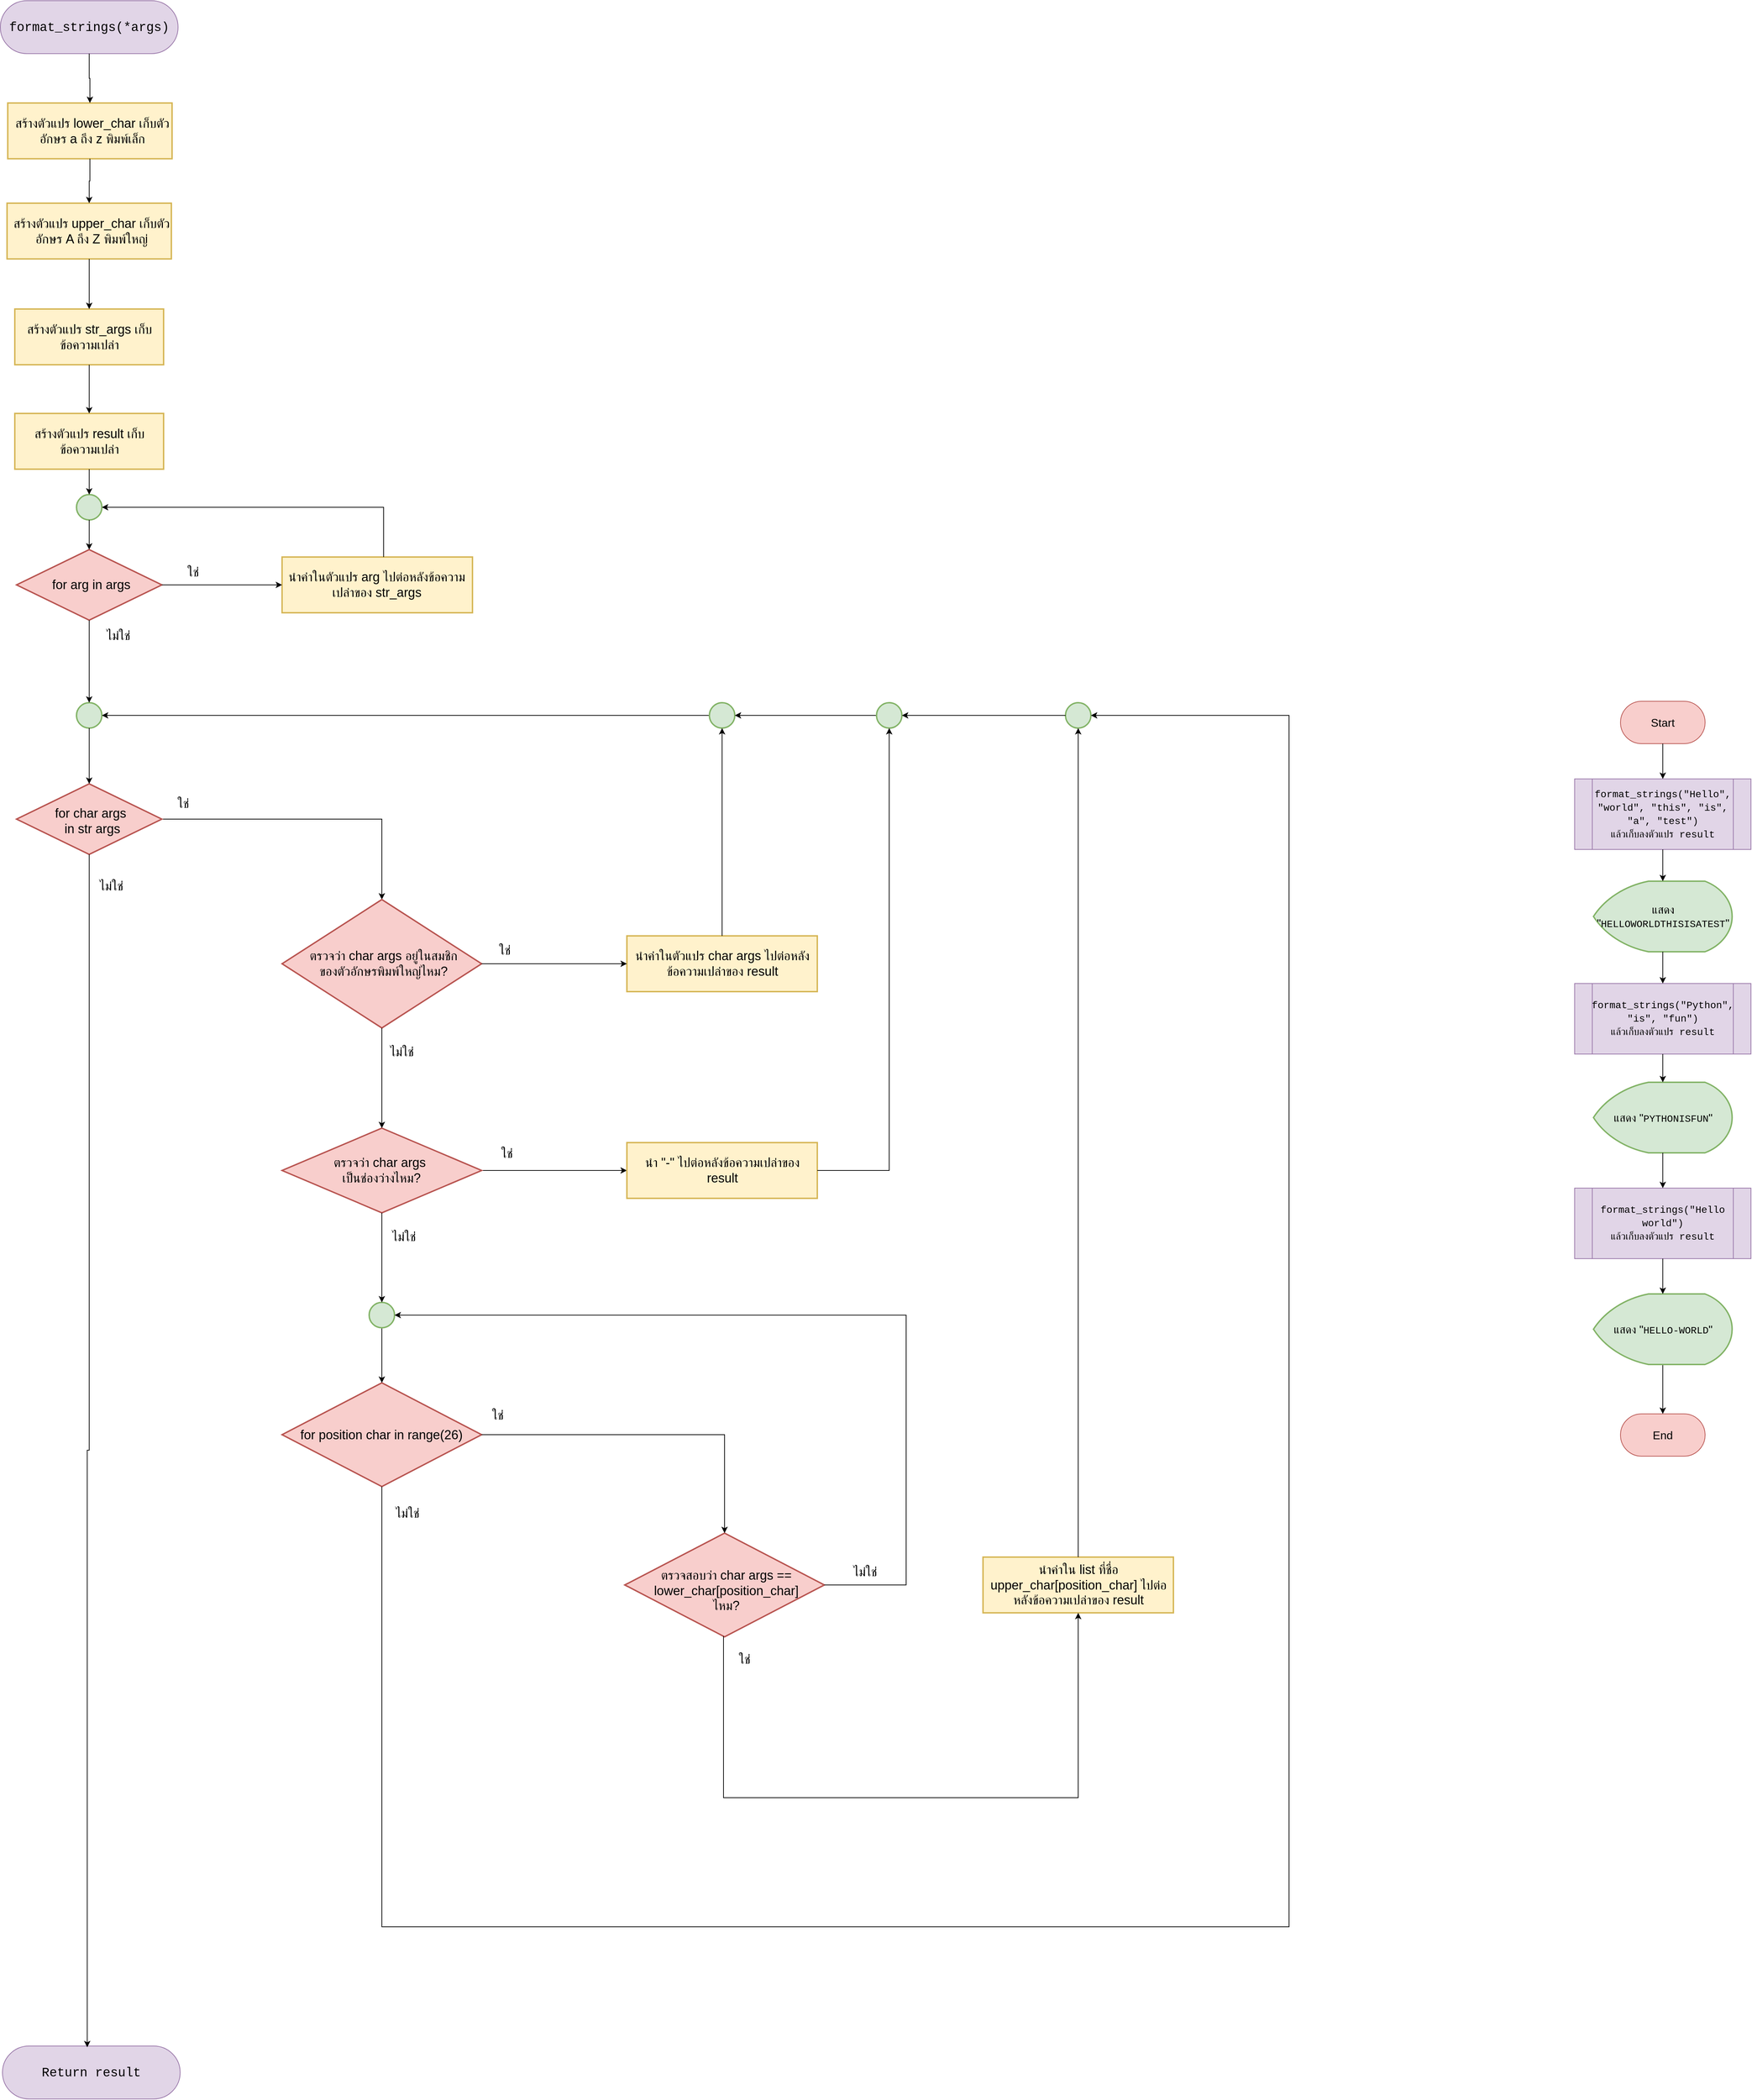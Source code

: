 <mxfile version="24.6.4" type="device">
  <diagram name="Page-1" id="9MREOhIfHWk0LKCG8GQr">
    <mxGraphModel dx="3187" dy="4707" grid="0" gridSize="10" guides="1" tooltips="1" connect="1" arrows="1" fold="1" page="0" pageScale="1" pageWidth="850" pageHeight="1100" math="0" shadow="0">
      <root>
        <mxCell id="0" />
        <mxCell id="1" parent="0" />
        <mxCell id="rF6PsqdnrOWxP_LnzPYq-8" value="" style="group" vertex="1" connectable="0" parent="1">
          <mxGeometry x="-37.5" y="-1036" width="252" height="75" as="geometry" />
        </mxCell>
        <mxCell id="rF6PsqdnrOWxP_LnzPYq-3" value="&lt;div style=&quot;font-family: Consolas, &amp;quot;Courier New&amp;quot;, monospace; font-size: 14px; line-height: 19px; white-space: pre;&quot;&gt;&lt;br&gt;&lt;/div&gt;" style="rounded=1;whiteSpace=wrap;html=1;arcSize=50;fontSize=18;fillColor=#e1d5e7;strokeColor=#9673a6;" vertex="1" parent="rF6PsqdnrOWxP_LnzPYq-8">
          <mxGeometry width="252" height="75" as="geometry" />
        </mxCell>
        <mxCell id="rF6PsqdnrOWxP_LnzPYq-6" value="&lt;span style=&quot;font-family: Consolas, &amp;quot;Courier New&amp;quot;, monospace; font-size: 18px; white-space: pre;&quot;&gt;format_strings(*args)&lt;/span&gt;" style="text;strokeColor=none;align=center;fillColor=none;html=1;verticalAlign=middle;whiteSpace=wrap;rounded=0;fontSize=18;" vertex="1" parent="rF6PsqdnrOWxP_LnzPYq-8">
          <mxGeometry x="10.5" y="25" width="231" height="25" as="geometry" />
        </mxCell>
        <mxCell id="rF6PsqdnrOWxP_LnzPYq-9" value="" style="group;fillColor=#fff2cc;strokeColor=#d6b656;" vertex="1" connectable="0" parent="1">
          <mxGeometry x="-17" y="-599" width="211" height="79" as="geometry" />
        </mxCell>
        <mxCell id="rF6PsqdnrOWxP_LnzPYq-5" value="" style="rounded=1;whiteSpace=wrap;html=1;absoluteArcSize=1;arcSize=0;strokeWidth=2;fillColor=#fff2cc;strokeColor=#d6b656;" vertex="1" parent="rF6PsqdnrOWxP_LnzPYq-9">
          <mxGeometry width="211" height="79" as="geometry" />
        </mxCell>
        <mxCell id="rF6PsqdnrOWxP_LnzPYq-7" value="&lt;span style=&quot;font-size: 18px;&quot;&gt;สร้างตัวแปร str_args เก็บข้อความเปล่า&lt;/span&gt;" style="text;align=center;fillColor=none;html=1;verticalAlign=middle;whiteSpace=wrap;rounded=0;fontSize=18;" vertex="1" parent="rF6PsqdnrOWxP_LnzPYq-9">
          <mxGeometry x="7.5" y="7" width="196" height="65" as="geometry" />
        </mxCell>
        <mxCell id="rF6PsqdnrOWxP_LnzPYq-10" value="" style="group;fillColor=#fff2cc;strokeColor=#d6b656;" vertex="1" connectable="0" parent="1">
          <mxGeometry x="-17" y="-451" width="211" height="79" as="geometry" />
        </mxCell>
        <mxCell id="rF6PsqdnrOWxP_LnzPYq-11" value="" style="rounded=1;whiteSpace=wrap;html=1;absoluteArcSize=1;arcSize=0;strokeWidth=2;fillColor=#fff2cc;strokeColor=#d6b656;" vertex="1" parent="rF6PsqdnrOWxP_LnzPYq-10">
          <mxGeometry width="211" height="79" as="geometry" />
        </mxCell>
        <mxCell id="rF6PsqdnrOWxP_LnzPYq-12" value="&lt;span style=&quot;font-size: 18px;&quot;&gt;สร้างตัวแปร result เก็บข้อความเปล่า&lt;/span&gt;" style="text;strokeColor=none;align=center;fillColor=none;html=1;verticalAlign=middle;whiteSpace=wrap;rounded=0;fontSize=18;" vertex="1" parent="rF6PsqdnrOWxP_LnzPYq-10">
          <mxGeometry x="7.5" y="7" width="196" height="65" as="geometry" />
        </mxCell>
        <mxCell id="rF6PsqdnrOWxP_LnzPYq-15" value="" style="group" vertex="1" connectable="0" parent="1">
          <mxGeometry x="-14.5" y="-258" width="220.5" height="358" as="geometry" />
        </mxCell>
        <mxCell id="rF6PsqdnrOWxP_LnzPYq-13" value="" style="strokeWidth=2;html=1;shape=mxgraph.flowchart.decision;whiteSpace=wrap;fillColor=#f8cecc;strokeColor=#b85450;" vertex="1" parent="rF6PsqdnrOWxP_LnzPYq-15">
          <mxGeometry width="206" height="100" as="geometry" />
        </mxCell>
        <mxCell id="rF6PsqdnrOWxP_LnzPYq-14" value="&lt;font style=&quot;font-size: 18px;&quot;&gt;for arg in args&lt;/font&gt;" style="text;strokeColor=none;align=center;fillColor=none;html=1;verticalAlign=middle;whiteSpace=wrap;rounded=0;" vertex="1" parent="rF6PsqdnrOWxP_LnzPYq-15">
          <mxGeometry x="45" y="35" width="121" height="30" as="geometry" />
        </mxCell>
        <mxCell id="rF6PsqdnrOWxP_LnzPYq-32" value="&lt;font style=&quot;font-size: 18px;&quot;&gt;ไม่ใช่&lt;/font&gt;" style="text;strokeColor=none;align=center;fillColor=none;html=1;verticalAlign=middle;whiteSpace=wrap;rounded=0;" vertex="1" parent="rF6PsqdnrOWxP_LnzPYq-15">
          <mxGeometry x="114.5" y="107" width="60" height="30" as="geometry" />
        </mxCell>
        <mxCell id="rF6PsqdnrOWxP_LnzPYq-45" value="" style="strokeWidth=2;html=1;shape=mxgraph.flowchart.start_2;whiteSpace=wrap;fillColor=#d5e8d4;strokeColor=#82b366;" vertex="1" parent="rF6PsqdnrOWxP_LnzPYq-15">
          <mxGeometry x="85" y="217" width="36" height="36" as="geometry" />
        </mxCell>
        <mxCell id="rF6PsqdnrOWxP_LnzPYq-46" style="edgeStyle=orthogonalEdgeStyle;rounded=0;orthogonalLoop=1;jettySize=auto;html=1;entryX=0.5;entryY=0;entryDx=0;entryDy=0;entryPerimeter=0;" edge="1" parent="rF6PsqdnrOWxP_LnzPYq-15" source="rF6PsqdnrOWxP_LnzPYq-13" target="rF6PsqdnrOWxP_LnzPYq-45">
          <mxGeometry relative="1" as="geometry" />
        </mxCell>
        <mxCell id="rF6PsqdnrOWxP_LnzPYq-19" style="edgeStyle=orthogonalEdgeStyle;rounded=0;orthogonalLoop=1;jettySize=auto;html=1;entryX=0.5;entryY=0;entryDx=0;entryDy=0;" edge="1" parent="1" source="rF6PsqdnrOWxP_LnzPYq-5" target="rF6PsqdnrOWxP_LnzPYq-11">
          <mxGeometry relative="1" as="geometry" />
        </mxCell>
        <mxCell id="rF6PsqdnrOWxP_LnzPYq-20" value="" style="group;fillColor=#fff2cc;strokeColor=#d6b656;" vertex="1" connectable="0" parent="1">
          <mxGeometry x="362" y="-247.5" width="270" height="79" as="geometry" />
        </mxCell>
        <mxCell id="rF6PsqdnrOWxP_LnzPYq-21" value="" style="rounded=1;whiteSpace=wrap;html=1;absoluteArcSize=1;arcSize=0;strokeWidth=2;fillColor=#fff2cc;strokeColor=#d6b656;" vertex="1" parent="rF6PsqdnrOWxP_LnzPYq-20">
          <mxGeometry width="270" height="79" as="geometry" />
        </mxCell>
        <mxCell id="rF6PsqdnrOWxP_LnzPYq-22" value="นำค่าในตัวแปร arg ไปต่อหลังข้อความเปล่าของ str_args" style="text;strokeColor=none;align=center;fillColor=none;html=1;verticalAlign=middle;whiteSpace=wrap;rounded=0;fontSize=18;" vertex="1" parent="rF6PsqdnrOWxP_LnzPYq-20">
          <mxGeometry x="7.5" y="7" width="252.5" height="65" as="geometry" />
        </mxCell>
        <mxCell id="rF6PsqdnrOWxP_LnzPYq-24" style="edgeStyle=orthogonalEdgeStyle;rounded=0;orthogonalLoop=1;jettySize=auto;html=1;entryX=0;entryY=0.5;entryDx=0;entryDy=0;" edge="1" parent="1" source="rF6PsqdnrOWxP_LnzPYq-13" target="rF6PsqdnrOWxP_LnzPYq-21">
          <mxGeometry relative="1" as="geometry">
            <mxPoint x="360" y="-208" as="targetPoint" />
          </mxGeometry>
        </mxCell>
        <mxCell id="rF6PsqdnrOWxP_LnzPYq-25" value="" style="strokeWidth=2;html=1;shape=mxgraph.flowchart.start_2;whiteSpace=wrap;fillColor=#d5e8d4;strokeColor=#82b366;" vertex="1" parent="1">
          <mxGeometry x="70.5" y="-336" width="36" height="36" as="geometry" />
        </mxCell>
        <mxCell id="rF6PsqdnrOWxP_LnzPYq-26" style="edgeStyle=orthogonalEdgeStyle;rounded=0;orthogonalLoop=1;jettySize=auto;html=1;exitX=0.5;exitY=1;exitDx=0;exitDy=0;entryX=0.5;entryY=0;entryDx=0;entryDy=0;entryPerimeter=0;" edge="1" parent="1" source="rF6PsqdnrOWxP_LnzPYq-11" target="rF6PsqdnrOWxP_LnzPYq-25">
          <mxGeometry relative="1" as="geometry" />
        </mxCell>
        <mxCell id="rF6PsqdnrOWxP_LnzPYq-27" style="edgeStyle=orthogonalEdgeStyle;rounded=0;orthogonalLoop=1;jettySize=auto;html=1;exitX=0.5;exitY=1;exitDx=0;exitDy=0;exitPerimeter=0;entryX=0.5;entryY=0;entryDx=0;entryDy=0;entryPerimeter=0;" edge="1" parent="1" source="rF6PsqdnrOWxP_LnzPYq-25" target="rF6PsqdnrOWxP_LnzPYq-13">
          <mxGeometry relative="1" as="geometry" />
        </mxCell>
        <mxCell id="rF6PsqdnrOWxP_LnzPYq-28" style="edgeStyle=orthogonalEdgeStyle;rounded=0;orthogonalLoop=1;jettySize=auto;html=1;entryX=1;entryY=0.5;entryDx=0;entryDy=0;entryPerimeter=0;" edge="1" parent="1" source="rF6PsqdnrOWxP_LnzPYq-21" target="rF6PsqdnrOWxP_LnzPYq-25">
          <mxGeometry relative="1" as="geometry">
            <Array as="points">
              <mxPoint x="506" y="-318" />
            </Array>
          </mxGeometry>
        </mxCell>
        <mxCell id="rF6PsqdnrOWxP_LnzPYq-29" value="&lt;font style=&quot;font-size: 18px;&quot;&gt;ใช่&lt;/font&gt;" style="text;strokeColor=none;align=center;fillColor=none;html=1;verticalAlign=middle;whiteSpace=wrap;rounded=0;" vertex="1" parent="1">
          <mxGeometry x="206" y="-241" width="60" height="30" as="geometry" />
        </mxCell>
        <mxCell id="rF6PsqdnrOWxP_LnzPYq-39" value="" style="edgeStyle=orthogonalEdgeStyle;rounded=0;orthogonalLoop=1;jettySize=auto;html=1;" edge="1" parent="1" source="rF6PsqdnrOWxP_LnzPYq-30" target="rF6PsqdnrOWxP_LnzPYq-38">
          <mxGeometry relative="1" as="geometry" />
        </mxCell>
        <mxCell id="rF6PsqdnrOWxP_LnzPYq-42" value="" style="group" vertex="1" connectable="0" parent="1">
          <mxGeometry x="362" y="238" width="283" height="182" as="geometry" />
        </mxCell>
        <mxCell id="rF6PsqdnrOWxP_LnzPYq-38" value="" style="strokeWidth=2;html=1;shape=mxgraph.flowchart.decision;whiteSpace=wrap;fillColor=#f8cecc;strokeColor=#b85450;" vertex="1" parent="rF6PsqdnrOWxP_LnzPYq-42">
          <mxGeometry width="283" height="182.0" as="geometry" />
        </mxCell>
        <mxCell id="rF6PsqdnrOWxP_LnzPYq-41" value="&lt;span style=&quot;font-size: 18px;&quot;&gt;ตรวจว่า char args อยู่ในสมชิกของตัวอักษรพิมพ์ใหญ่ไหม?&lt;/span&gt;" style="text;strokeColor=none;align=center;fillColor=none;html=1;verticalAlign=middle;whiteSpace=wrap;rounded=0;" vertex="1" parent="rF6PsqdnrOWxP_LnzPYq-42">
          <mxGeometry x="26.004" y="63.7" width="236.291" height="54.6" as="geometry" />
        </mxCell>
        <mxCell id="rF6PsqdnrOWxP_LnzPYq-30" value="" style="strokeWidth=2;html=1;shape=mxgraph.flowchart.decision;whiteSpace=wrap;fillColor=#f8cecc;strokeColor=#b85450;" vertex="1" parent="1">
          <mxGeometry x="-14.5" y="74" width="206" height="100" as="geometry" />
        </mxCell>
        <mxCell id="rF6PsqdnrOWxP_LnzPYq-33" value="&lt;font style=&quot;font-size: 18px;&quot;&gt;for char args&amp;nbsp;&lt;/font&gt;&lt;div&gt;&lt;font style=&quot;font-size: 18px;&quot;&gt;in str args&lt;/font&gt;&lt;/div&gt;" style="text;strokeColor=none;align=center;fillColor=none;html=1;verticalAlign=middle;whiteSpace=wrap;rounded=0;" vertex="1" parent="1">
          <mxGeometry x="7" y="112" width="172" height="30" as="geometry" />
        </mxCell>
        <mxCell id="rF6PsqdnrOWxP_LnzPYq-40" style="edgeStyle=orthogonalEdgeStyle;rounded=0;orthogonalLoop=1;jettySize=auto;html=1;exitX=0.5;exitY=1;exitDx=0;exitDy=0;" edge="1" parent="1" source="rF6PsqdnrOWxP_LnzPYq-33" target="rF6PsqdnrOWxP_LnzPYq-33">
          <mxGeometry relative="1" as="geometry" />
        </mxCell>
        <mxCell id="rF6PsqdnrOWxP_LnzPYq-47" style="edgeStyle=orthogonalEdgeStyle;rounded=0;orthogonalLoop=1;jettySize=auto;html=1;entryX=0.5;entryY=0;entryDx=0;entryDy=0;entryPerimeter=0;" edge="1" parent="1" source="rF6PsqdnrOWxP_LnzPYq-45" target="rF6PsqdnrOWxP_LnzPYq-30">
          <mxGeometry relative="1" as="geometry" />
        </mxCell>
        <mxCell id="rF6PsqdnrOWxP_LnzPYq-48" value="&lt;font style=&quot;font-size: 18px;&quot;&gt;ใช่&lt;/font&gt;" style="text;strokeColor=none;align=center;fillColor=none;html=1;verticalAlign=middle;whiteSpace=wrap;rounded=0;" vertex="1" parent="1">
          <mxGeometry x="191.5" y="87" width="60" height="30" as="geometry" />
        </mxCell>
        <mxCell id="rF6PsqdnrOWxP_LnzPYq-54" value="" style="group" vertex="1" connectable="0" parent="1">
          <mxGeometry x="851" y="289.5" width="270" height="79" as="geometry" />
        </mxCell>
        <mxCell id="rF6PsqdnrOWxP_LnzPYq-52" value="" style="rounded=1;whiteSpace=wrap;html=1;absoluteArcSize=1;arcSize=0;strokeWidth=2;fillColor=#fff2cc;strokeColor=#d6b656;" vertex="1" parent="rF6PsqdnrOWxP_LnzPYq-54">
          <mxGeometry width="270" height="79" as="geometry" />
        </mxCell>
        <mxCell id="rF6PsqdnrOWxP_LnzPYq-53" value="นำค่าในตัวแปร char args ไปต่อหลังข้อความเปล่าของ result" style="text;strokeColor=none;align=center;fillColor=none;html=1;verticalAlign=middle;whiteSpace=wrap;rounded=0;fontSize=18;" vertex="1" parent="rF6PsqdnrOWxP_LnzPYq-54">
          <mxGeometry x="8.75" y="7" width="252.5" height="65" as="geometry" />
        </mxCell>
        <mxCell id="rF6PsqdnrOWxP_LnzPYq-56" style="edgeStyle=orthogonalEdgeStyle;rounded=0;orthogonalLoop=1;jettySize=auto;html=1;entryX=0;entryY=0.5;entryDx=0;entryDy=0;" edge="1" parent="1" source="rF6PsqdnrOWxP_LnzPYq-38" target="rF6PsqdnrOWxP_LnzPYq-52">
          <mxGeometry relative="1" as="geometry" />
        </mxCell>
        <mxCell id="rF6PsqdnrOWxP_LnzPYq-57" value="&lt;font style=&quot;font-size: 18px;&quot;&gt;ใช่&lt;/font&gt;" style="text;strokeColor=none;align=center;fillColor=none;html=1;verticalAlign=middle;whiteSpace=wrap;rounded=0;" vertex="1" parent="1">
          <mxGeometry x="648" y="295" width="60" height="30" as="geometry" />
        </mxCell>
        <mxCell id="rF6PsqdnrOWxP_LnzPYq-58" style="edgeStyle=orthogonalEdgeStyle;rounded=0;orthogonalLoop=1;jettySize=auto;html=1;entryX=1;entryY=0.5;entryDx=0;entryDy=0;entryPerimeter=0;" edge="1" parent="1" source="rF6PsqdnrOWxP_LnzPYq-69" target="rF6PsqdnrOWxP_LnzPYq-45">
          <mxGeometry relative="1" as="geometry">
            <mxPoint x="534.133" y="8.333" as="targetPoint" />
            <Array as="points" />
          </mxGeometry>
        </mxCell>
        <mxCell id="rF6PsqdnrOWxP_LnzPYq-67" style="edgeStyle=orthogonalEdgeStyle;rounded=0;orthogonalLoop=1;jettySize=auto;html=1;entryX=0;entryY=0.5;entryDx=0;entryDy=0;" edge="1" parent="1" source="rF6PsqdnrOWxP_LnzPYq-59" target="rF6PsqdnrOWxP_LnzPYq-64">
          <mxGeometry relative="1" as="geometry" />
        </mxCell>
        <mxCell id="rF6PsqdnrOWxP_LnzPYq-59" value="" style="strokeWidth=2;html=1;shape=mxgraph.flowchart.decision;whiteSpace=wrap;fillColor=#f8cecc;strokeColor=#b85450;" vertex="1" parent="1">
          <mxGeometry x="362" y="562" width="283" height="120" as="geometry" />
        </mxCell>
        <mxCell id="rF6PsqdnrOWxP_LnzPYq-60" value="" style="edgeStyle=orthogonalEdgeStyle;rounded=0;orthogonalLoop=1;jettySize=auto;html=1;" edge="1" parent="1" source="rF6PsqdnrOWxP_LnzPYq-38" target="rF6PsqdnrOWxP_LnzPYq-59">
          <mxGeometry relative="1" as="geometry" />
        </mxCell>
        <mxCell id="rF6PsqdnrOWxP_LnzPYq-61" value="&lt;span style=&quot;font-size: 18px;&quot;&gt;ไม่ใช่&lt;/span&gt;" style="text;strokeColor=none;align=center;fillColor=none;html=1;verticalAlign=middle;whiteSpace=wrap;rounded=0;" vertex="1" parent="1">
          <mxGeometry x="502" y="439" width="60" height="30" as="geometry" />
        </mxCell>
        <mxCell id="rF6PsqdnrOWxP_LnzPYq-62" value="&lt;span style=&quot;font-size: 18px;&quot;&gt;ตรวจว่า char args&amp;nbsp;&lt;/span&gt;&lt;div&gt;&lt;span style=&quot;font-size: 18px;&quot;&gt;เป็นช่องว่างไหม?&lt;/span&gt;&lt;/div&gt;" style="text;strokeColor=none;align=center;fillColor=none;html=1;verticalAlign=middle;whiteSpace=wrap;rounded=0;" vertex="1" parent="1">
          <mxGeometry x="385.354" y="594.7" width="236.291" height="54.6" as="geometry" />
        </mxCell>
        <mxCell id="rF6PsqdnrOWxP_LnzPYq-63" value="" style="group" vertex="1" connectable="0" parent="1">
          <mxGeometry x="851" y="582.5" width="270" height="79" as="geometry" />
        </mxCell>
        <mxCell id="rF6PsqdnrOWxP_LnzPYq-64" value="" style="rounded=1;whiteSpace=wrap;html=1;absoluteArcSize=1;arcSize=0;strokeWidth=2;fillColor=#fff2cc;strokeColor=#d6b656;" vertex="1" parent="rF6PsqdnrOWxP_LnzPYq-63">
          <mxGeometry width="270" height="79" as="geometry" />
        </mxCell>
        <mxCell id="rF6PsqdnrOWxP_LnzPYq-65" value="นำ &quot;-&quot; ไปต่อหลังข้อความเปล่าของ result" style="text;strokeColor=none;align=center;fillColor=none;html=1;verticalAlign=middle;whiteSpace=wrap;rounded=0;fontSize=18;" vertex="1" parent="rF6PsqdnrOWxP_LnzPYq-63">
          <mxGeometry x="8.75" y="7" width="252.5" height="65" as="geometry" />
        </mxCell>
        <mxCell id="rF6PsqdnrOWxP_LnzPYq-68" value="&lt;font style=&quot;font-size: 18px;&quot;&gt;ใช่&lt;/font&gt;" style="text;strokeColor=none;align=center;fillColor=none;html=1;verticalAlign=middle;whiteSpace=wrap;rounded=0;" vertex="1" parent="1">
          <mxGeometry x="651" y="582.5" width="60" height="30" as="geometry" />
        </mxCell>
        <mxCell id="rF6PsqdnrOWxP_LnzPYq-69" value="" style="strokeWidth=2;html=1;shape=mxgraph.flowchart.start_2;whiteSpace=wrap;fillColor=#d5e8d4;strokeColor=#82b366;" vertex="1" parent="1">
          <mxGeometry x="968" y="-41" width="36" height="36" as="geometry" />
        </mxCell>
        <mxCell id="rF6PsqdnrOWxP_LnzPYq-71" style="edgeStyle=orthogonalEdgeStyle;rounded=0;orthogonalLoop=1;jettySize=auto;html=1;entryX=0.5;entryY=1;entryDx=0;entryDy=0;entryPerimeter=0;" edge="1" parent="1" source="rF6PsqdnrOWxP_LnzPYq-52" target="rF6PsqdnrOWxP_LnzPYq-69">
          <mxGeometry relative="1" as="geometry" />
        </mxCell>
        <mxCell id="rF6PsqdnrOWxP_LnzPYq-73" style="edgeStyle=orthogonalEdgeStyle;rounded=0;orthogonalLoop=1;jettySize=auto;html=1;entryX=1;entryY=0.5;entryDx=0;entryDy=0;entryPerimeter=0;" edge="1" parent="1" source="rF6PsqdnrOWxP_LnzPYq-95" target="rF6PsqdnrOWxP_LnzPYq-69">
          <mxGeometry relative="1" as="geometry">
            <Array as="points" />
          </mxGeometry>
        </mxCell>
        <mxCell id="rF6PsqdnrOWxP_LnzPYq-76" value="&lt;span style=&quot;font-size: 18px;&quot;&gt;ไม่ใช่&lt;/span&gt;" style="text;strokeColor=none;align=center;fillColor=none;html=1;verticalAlign=middle;whiteSpace=wrap;rounded=0;" vertex="1" parent="1">
          <mxGeometry x="505" y="701" width="60" height="30" as="geometry" />
        </mxCell>
        <mxCell id="rF6PsqdnrOWxP_LnzPYq-78" value="" style="group" vertex="1" connectable="0" parent="1">
          <mxGeometry x="362" y="923" width="283" height="147" as="geometry" />
        </mxCell>
        <mxCell id="rF6PsqdnrOWxP_LnzPYq-74" value="" style="strokeWidth=2;html=1;shape=mxgraph.flowchart.decision;whiteSpace=wrap;fillColor=#f8cecc;strokeColor=#b85450;" vertex="1" parent="rF6PsqdnrOWxP_LnzPYq-78">
          <mxGeometry width="283" height="147" as="geometry" />
        </mxCell>
        <mxCell id="rF6PsqdnrOWxP_LnzPYq-77" value="&lt;span style=&quot;font-size: 18px;&quot;&gt;for position char in range(26)&lt;/span&gt;" style="text;strokeColor=none;align=center;fillColor=none;html=1;verticalAlign=middle;whiteSpace=wrap;rounded=0;" vertex="1" parent="rF6PsqdnrOWxP_LnzPYq-78">
          <mxGeometry x="23.354" y="40.058" width="236.291" height="66.885" as="geometry" />
        </mxCell>
        <mxCell id="rF6PsqdnrOWxP_LnzPYq-79" value="" style="group" vertex="1" connectable="0" parent="1">
          <mxGeometry x="1356" y="1170" width="270" height="79" as="geometry" />
        </mxCell>
        <mxCell id="rF6PsqdnrOWxP_LnzPYq-80" value="" style="rounded=1;whiteSpace=wrap;html=1;absoluteArcSize=1;arcSize=0;strokeWidth=2;fillColor=#fff2cc;strokeColor=#d6b656;" vertex="1" parent="rF6PsqdnrOWxP_LnzPYq-79">
          <mxGeometry width="270" height="79" as="geometry" />
        </mxCell>
        <mxCell id="rF6PsqdnrOWxP_LnzPYq-81" value="นำค่าใน list ที่ชื่อ upper_char[position_char] ไปต่อหลังข้อความเปล่าของ result" style="text;strokeColor=none;align=center;fillColor=none;html=1;verticalAlign=middle;whiteSpace=wrap;rounded=0;fontSize=18;" vertex="1" parent="rF6PsqdnrOWxP_LnzPYq-79">
          <mxGeometry x="8.75" y="7" width="252.5" height="65" as="geometry" />
        </mxCell>
        <mxCell id="rF6PsqdnrOWxP_LnzPYq-85" style="edgeStyle=orthogonalEdgeStyle;rounded=0;orthogonalLoop=1;jettySize=auto;html=1;" edge="1" parent="1" source="rF6PsqdnrOWxP_LnzPYq-83" target="rF6PsqdnrOWxP_LnzPYq-74">
          <mxGeometry relative="1" as="geometry" />
        </mxCell>
        <mxCell id="rF6PsqdnrOWxP_LnzPYq-83" value="" style="strokeWidth=2;html=1;shape=mxgraph.flowchart.start_2;whiteSpace=wrap;fillColor=#d5e8d4;strokeColor=#82b366;" vertex="1" parent="1">
          <mxGeometry x="485.5" y="809" width="36" height="36" as="geometry" />
        </mxCell>
        <mxCell id="rF6PsqdnrOWxP_LnzPYq-86" style="edgeStyle=orthogonalEdgeStyle;rounded=0;orthogonalLoop=1;jettySize=auto;html=1;entryX=0.5;entryY=0;entryDx=0;entryDy=0;entryPerimeter=0;" edge="1" parent="1" source="rF6PsqdnrOWxP_LnzPYq-59" target="rF6PsqdnrOWxP_LnzPYq-83">
          <mxGeometry relative="1" as="geometry" />
        </mxCell>
        <mxCell id="rF6PsqdnrOWxP_LnzPYq-87" value="" style="strokeWidth=2;html=1;shape=mxgraph.flowchart.decision;whiteSpace=wrap;fillColor=#f8cecc;strokeColor=#b85450;" vertex="1" parent="1">
          <mxGeometry x="848" y="1136" width="283" height="147" as="geometry" />
        </mxCell>
        <mxCell id="rF6PsqdnrOWxP_LnzPYq-88" value="" style="edgeStyle=orthogonalEdgeStyle;rounded=0;orthogonalLoop=1;jettySize=auto;html=1;" edge="1" parent="1" source="rF6PsqdnrOWxP_LnzPYq-74" target="rF6PsqdnrOWxP_LnzPYq-87">
          <mxGeometry relative="1" as="geometry" />
        </mxCell>
        <mxCell id="rF6PsqdnrOWxP_LnzPYq-101" style="edgeStyle=orthogonalEdgeStyle;rounded=0;orthogonalLoop=1;jettySize=auto;html=1;entryX=0.5;entryY=1;entryDx=0;entryDy=0;" edge="1" parent="1" target="rF6PsqdnrOWxP_LnzPYq-80">
          <mxGeometry relative="1" as="geometry">
            <mxPoint x="988" y="1282" as="sourcePoint" />
            <mxPoint x="1491" y="1254" as="targetPoint" />
            <Array as="points">
              <mxPoint x="988" y="1511" />
              <mxPoint x="1491" y="1511" />
            </Array>
          </mxGeometry>
        </mxCell>
        <mxCell id="rF6PsqdnrOWxP_LnzPYq-89" value="&lt;span style=&quot;font-size: 18px;&quot;&gt;ตรวจสอบว่า char args == lower_char[position_char] ไหม?&lt;/span&gt;" style="text;strokeColor=none;align=center;fillColor=none;html=1;verticalAlign=middle;whiteSpace=wrap;rounded=0;" vertex="1" parent="1">
          <mxGeometry x="874.004" y="1184.118" width="236.291" height="66.885" as="geometry" />
        </mxCell>
        <mxCell id="rF6PsqdnrOWxP_LnzPYq-92" value="&lt;font style=&quot;font-size: 18px;&quot;&gt;ใช่&lt;/font&gt;" style="text;strokeColor=none;align=center;fillColor=none;html=1;verticalAlign=middle;whiteSpace=wrap;rounded=0;" vertex="1" parent="1">
          <mxGeometry x="638" y="954" width="60" height="30" as="geometry" />
        </mxCell>
        <mxCell id="rF6PsqdnrOWxP_LnzPYq-93" value="&lt;font style=&quot;font-size: 18px;&quot;&gt;ไม่ใช่&lt;/font&gt;" style="text;strokeColor=none;align=center;fillColor=none;html=1;verticalAlign=middle;whiteSpace=wrap;rounded=0;" vertex="1" parent="1">
          <mxGeometry x="1159" y="1176" width="60" height="30" as="geometry" />
        </mxCell>
        <mxCell id="rF6PsqdnrOWxP_LnzPYq-95" value="" style="strokeWidth=2;html=1;shape=mxgraph.flowchart.start_2;whiteSpace=wrap;fillColor=#d5e8d4;strokeColor=#82b366;" vertex="1" parent="1">
          <mxGeometry x="1205" y="-41" width="36" height="36" as="geometry" />
        </mxCell>
        <mxCell id="rF6PsqdnrOWxP_LnzPYq-97" style="edgeStyle=orthogonalEdgeStyle;rounded=0;orthogonalLoop=1;jettySize=auto;html=1;entryX=0.5;entryY=1;entryDx=0;entryDy=0;entryPerimeter=0;" edge="1" parent="1" source="rF6PsqdnrOWxP_LnzPYq-64" target="rF6PsqdnrOWxP_LnzPYq-95">
          <mxGeometry relative="1" as="geometry" />
        </mxCell>
        <mxCell id="rF6PsqdnrOWxP_LnzPYq-100" style="edgeStyle=orthogonalEdgeStyle;rounded=0;orthogonalLoop=1;jettySize=auto;html=1;entryX=1;entryY=0.5;entryDx=0;entryDy=0;entryPerimeter=0;" edge="1" parent="1" source="rF6PsqdnrOWxP_LnzPYq-87" target="rF6PsqdnrOWxP_LnzPYq-83">
          <mxGeometry relative="1" as="geometry">
            <Array as="points">
              <mxPoint x="1247" y="1209" />
              <mxPoint x="1247" y="827" />
            </Array>
          </mxGeometry>
        </mxCell>
        <mxCell id="rF6PsqdnrOWxP_LnzPYq-102" value="&lt;font style=&quot;font-size: 18px;&quot;&gt;ใช่&lt;/font&gt;" style="text;strokeColor=none;align=center;fillColor=none;html=1;verticalAlign=middle;whiteSpace=wrap;rounded=0;" vertex="1" parent="1">
          <mxGeometry x="988" y="1300" width="60" height="30" as="geometry" />
        </mxCell>
        <mxCell id="rF6PsqdnrOWxP_LnzPYq-104" value="" style="strokeWidth=2;html=1;shape=mxgraph.flowchart.start_2;whiteSpace=wrap;fillColor=#d5e8d4;strokeColor=#82b366;" vertex="1" parent="1">
          <mxGeometry x="1473" y="-41" width="36" height="36" as="geometry" />
        </mxCell>
        <mxCell id="rF6PsqdnrOWxP_LnzPYq-105" style="edgeStyle=orthogonalEdgeStyle;rounded=0;orthogonalLoop=1;jettySize=auto;html=1;entryX=1;entryY=0.5;entryDx=0;entryDy=0;entryPerimeter=0;" edge="1" parent="1" source="rF6PsqdnrOWxP_LnzPYq-104" target="rF6PsqdnrOWxP_LnzPYq-95">
          <mxGeometry relative="1" as="geometry" />
        </mxCell>
        <mxCell id="rF6PsqdnrOWxP_LnzPYq-106" style="edgeStyle=orthogonalEdgeStyle;rounded=0;orthogonalLoop=1;jettySize=auto;html=1;entryX=0.5;entryY=1;entryDx=0;entryDy=0;entryPerimeter=0;" edge="1" parent="1" source="rF6PsqdnrOWxP_LnzPYq-80" target="rF6PsqdnrOWxP_LnzPYq-104">
          <mxGeometry relative="1" as="geometry" />
        </mxCell>
        <mxCell id="rF6PsqdnrOWxP_LnzPYq-107" style="edgeStyle=orthogonalEdgeStyle;rounded=0;orthogonalLoop=1;jettySize=auto;html=1;entryX=1;entryY=0.5;entryDx=0;entryDy=0;entryPerimeter=0;" edge="1" parent="1" source="rF6PsqdnrOWxP_LnzPYq-74" target="rF6PsqdnrOWxP_LnzPYq-104">
          <mxGeometry relative="1" as="geometry">
            <Array as="points">
              <mxPoint x="504" y="1694" />
              <mxPoint x="1790" y="1694" />
              <mxPoint x="1790" y="-23" />
            </Array>
          </mxGeometry>
        </mxCell>
        <mxCell id="rF6PsqdnrOWxP_LnzPYq-108" value="&lt;font style=&quot;font-size: 18px;&quot;&gt;ไม่ใช่&lt;/font&gt;" style="text;strokeColor=none;align=center;fillColor=none;html=1;verticalAlign=middle;whiteSpace=wrap;rounded=0;" vertex="1" parent="1">
          <mxGeometry x="510" y="1093" width="60" height="30" as="geometry" />
        </mxCell>
        <mxCell id="rF6PsqdnrOWxP_LnzPYq-109" value="" style="group" vertex="1" connectable="0" parent="1">
          <mxGeometry x="-34.5" y="1863" width="252" height="75" as="geometry" />
        </mxCell>
        <mxCell id="rF6PsqdnrOWxP_LnzPYq-110" value="&lt;div style=&quot;font-family: Consolas, &amp;quot;Courier New&amp;quot;, monospace; font-size: 14px; line-height: 19px; white-space: pre;&quot;&gt;&lt;br&gt;&lt;/div&gt;" style="rounded=1;whiteSpace=wrap;html=1;arcSize=50;fontSize=18;fillColor=#e1d5e7;strokeColor=#9673a6;" vertex="1" parent="rF6PsqdnrOWxP_LnzPYq-109">
          <mxGeometry width="252" height="75" as="geometry" />
        </mxCell>
        <mxCell id="rF6PsqdnrOWxP_LnzPYq-111" value="&lt;font face=&quot;Consolas, Courier New, monospace&quot;&gt;&lt;span style=&quot;white-space: pre;&quot;&gt;Return result&lt;/span&gt;&lt;/font&gt;" style="text;strokeColor=none;align=center;fillColor=none;html=1;verticalAlign=middle;whiteSpace=wrap;rounded=0;fontSize=18;" vertex="1" parent="rF6PsqdnrOWxP_LnzPYq-109">
          <mxGeometry x="10.5" y="25" width="231" height="25" as="geometry" />
        </mxCell>
        <mxCell id="rF6PsqdnrOWxP_LnzPYq-114" style="edgeStyle=orthogonalEdgeStyle;rounded=0;orthogonalLoop=1;jettySize=auto;html=1;entryX=0.477;entryY=0.023;entryDx=0;entryDy=0;entryPerimeter=0;" edge="1" parent="1" source="rF6PsqdnrOWxP_LnzPYq-30" target="rF6PsqdnrOWxP_LnzPYq-110">
          <mxGeometry relative="1" as="geometry" />
        </mxCell>
        <mxCell id="rF6PsqdnrOWxP_LnzPYq-115" value="&lt;font style=&quot;font-size: 18px;&quot;&gt;ไม่ใช่&lt;/font&gt;" style="text;strokeColor=none;align=center;fillColor=none;html=1;verticalAlign=middle;whiteSpace=wrap;rounded=0;" vertex="1" parent="1">
          <mxGeometry x="90" y="204" width="60" height="30" as="geometry" />
        </mxCell>
        <mxCell id="rF6PsqdnrOWxP_LnzPYq-160" value="Start" style="rounded=1;whiteSpace=wrap;html=1;fontSize=16;arcSize=50;fillColor=#f8cecc;strokeColor=#b85450;" vertex="1" parent="1">
          <mxGeometry x="2260" y="-43" width="120" height="60" as="geometry" />
        </mxCell>
        <mxCell id="rF6PsqdnrOWxP_LnzPYq-161" value="End" style="rounded=1;whiteSpace=wrap;html=1;fontSize=16;arcSize=50;fillColor=#f8cecc;strokeColor=#b85450;" vertex="1" parent="1">
          <mxGeometry x="2260" y="967" width="120" height="60" as="geometry" />
        </mxCell>
        <mxCell id="rF6PsqdnrOWxP_LnzPYq-162" value="" style="group" vertex="1" connectable="0" parent="1">
          <mxGeometry x="2195" y="67" width="250" height="100" as="geometry" />
        </mxCell>
        <mxCell id="rF6PsqdnrOWxP_LnzPYq-163" value="" style="shape=process;whiteSpace=wrap;html=1;backgroundOutline=1;labelBackgroundColor=none;fillColor=#e1d5e7;strokeColor=#9673a6;" vertex="1" parent="rF6PsqdnrOWxP_LnzPYq-162">
          <mxGeometry width="250" height="100" as="geometry" />
        </mxCell>
        <mxCell id="rF6PsqdnrOWxP_LnzPYq-164" value="&lt;div style=&quot;font-family: Consolas, &amp;quot;Courier New&amp;quot;, monospace; font-size: 14px; line-height: 19px;&quot;&gt;format_strings(&quot;Hello&quot;, &quot;world&quot;, &quot;this&quot;, &quot;is&quot;, &quot;a&quot;, &quot;test&quot;)&lt;/div&gt;&lt;div style=&quot;font-family: Consolas, &amp;quot;Courier New&amp;quot;, monospace; font-size: 14px; line-height: 19px;&quot;&gt;แล้วเก็บลงตัวแปร result&lt;/div&gt;" style="text;strokeColor=none;align=center;fillColor=none;html=1;verticalAlign=middle;whiteSpace=wrap;rounded=0;labelBackgroundColor=none;fontSize=13;fontColor=#000000;" vertex="1" parent="rF6PsqdnrOWxP_LnzPYq-162">
          <mxGeometry x="30" y="20" width="190" height="60" as="geometry" />
        </mxCell>
        <mxCell id="rF6PsqdnrOWxP_LnzPYq-165" value="" style="edgeStyle=none;html=1;fontSize=16;fontColor=#000000;entryX=0.5;entryY=0;entryDx=0;entryDy=0;" edge="1" parent="1" source="rF6PsqdnrOWxP_LnzPYq-160" target="rF6PsqdnrOWxP_LnzPYq-163">
          <mxGeometry relative="1" as="geometry">
            <mxPoint x="2320" y="57" as="targetPoint" />
          </mxGeometry>
        </mxCell>
        <mxCell id="rF6PsqdnrOWxP_LnzPYq-166" value="แสดง &quot;&lt;span style=&quot;font-family: Consolas, &amp;quot;Courier New&amp;quot;, monospace; font-size: 14px;&quot;&gt;HELLOWORLDTHISISATEST&lt;/span&gt;&quot;" style="strokeWidth=2;html=1;shape=mxgraph.flowchart.display;whiteSpace=wrap;labelBackgroundColor=none;fontSize=16;fillColor=#d5e8d4;strokeColor=#82b366;" vertex="1" parent="1">
          <mxGeometry x="2221.67" y="212" width="196.66" height="100" as="geometry" />
        </mxCell>
        <mxCell id="rF6PsqdnrOWxP_LnzPYq-167" value="" style="group" vertex="1" connectable="0" parent="1">
          <mxGeometry x="2195" y="357" width="250" height="100" as="geometry" />
        </mxCell>
        <mxCell id="rF6PsqdnrOWxP_LnzPYq-168" value="" style="shape=process;whiteSpace=wrap;html=1;backgroundOutline=1;labelBackgroundColor=none;fillColor=#e1d5e7;strokeColor=#9673a6;" vertex="1" parent="rF6PsqdnrOWxP_LnzPYq-167">
          <mxGeometry width="250" height="100" as="geometry" />
        </mxCell>
        <mxCell id="rF6PsqdnrOWxP_LnzPYq-169" value="&lt;div style=&quot;font-family: Consolas, &amp;quot;Courier New&amp;quot;, monospace; font-size: 14px; line-height: 19px;&quot;&gt;format_strings(&quot;Python&quot;, &quot;is&quot;, &quot;fun&quot;)&lt;br&gt;&lt;/div&gt;&lt;div style=&quot;font-family: Consolas, &amp;quot;Courier New&amp;quot;, monospace; font-size: 14px; line-height: 19px;&quot;&gt;แล้วเก็บลงตัวแปร result&lt;/div&gt;" style="text;strokeColor=none;align=center;fillColor=none;html=1;verticalAlign=middle;whiteSpace=wrap;rounded=0;labelBackgroundColor=none;fontSize=13;fontColor=#000000;" vertex="1" parent="rF6PsqdnrOWxP_LnzPYq-167">
          <mxGeometry x="30" y="20" width="190" height="60" as="geometry" />
        </mxCell>
        <mxCell id="rF6PsqdnrOWxP_LnzPYq-170" value="แสดง &quot;&lt;span style=&quot;font-family: Consolas, &amp;quot;Courier New&amp;quot;, monospace; font-size: 14px;&quot;&gt;PYTHONISFUN&lt;/span&gt;&quot;" style="strokeWidth=2;html=1;shape=mxgraph.flowchart.display;whiteSpace=wrap;labelBackgroundColor=none;fontSize=16;fillColor=#d5e8d4;strokeColor=#82b366;" vertex="1" parent="1">
          <mxGeometry x="2221.67" y="497" width="196.66" height="100" as="geometry" />
        </mxCell>
        <mxCell id="rF6PsqdnrOWxP_LnzPYq-171" style="edgeStyle=none;html=1;entryX=0.5;entryY=0;entryDx=0;entryDy=0;fontSize=16;fontColor=#000000;" edge="1" parent="1" source="rF6PsqdnrOWxP_LnzPYq-166" target="rF6PsqdnrOWxP_LnzPYq-168">
          <mxGeometry relative="1" as="geometry" />
        </mxCell>
        <mxCell id="rF6PsqdnrOWxP_LnzPYq-172" value="" style="group" vertex="1" connectable="0" parent="1">
          <mxGeometry x="2195" y="647" width="250" height="100" as="geometry" />
        </mxCell>
        <mxCell id="rF6PsqdnrOWxP_LnzPYq-173" value="" style="shape=process;whiteSpace=wrap;html=1;backgroundOutline=1;labelBackgroundColor=none;fillColor=#e1d5e7;strokeColor=#9673a6;" vertex="1" parent="rF6PsqdnrOWxP_LnzPYq-172">
          <mxGeometry width="250" height="100" as="geometry" />
        </mxCell>
        <mxCell id="rF6PsqdnrOWxP_LnzPYq-174" value="&lt;div style=&quot;font-family: Consolas, &amp;quot;Courier New&amp;quot;, monospace; font-size: 14px; line-height: 19px;&quot;&gt;format_strings(&quot;Hello world&quot;)&lt;br&gt;&lt;/div&gt;&lt;div style=&quot;font-family: Consolas, &amp;quot;Courier New&amp;quot;, monospace; font-size: 14px; line-height: 19px;&quot;&gt;แล้วเก็บลงตัวแปร result&lt;/div&gt;" style="text;strokeColor=none;align=center;fillColor=none;html=1;verticalAlign=middle;whiteSpace=wrap;rounded=0;labelBackgroundColor=none;fontSize=13;fontColor=#000000;" vertex="1" parent="rF6PsqdnrOWxP_LnzPYq-172">
          <mxGeometry x="30" y="20" width="190" height="60" as="geometry" />
        </mxCell>
        <mxCell id="rF6PsqdnrOWxP_LnzPYq-175" value="" style="edgeStyle=none;html=1;fontSize=16;fontColor=#000000;" edge="1" parent="1" source="rF6PsqdnrOWxP_LnzPYq-176" target="rF6PsqdnrOWxP_LnzPYq-161">
          <mxGeometry relative="1" as="geometry" />
        </mxCell>
        <mxCell id="rF6PsqdnrOWxP_LnzPYq-176" value="แสดง &quot;&lt;span style=&quot;font-family: Consolas, &amp;quot;Courier New&amp;quot;, monospace; font-size: 14px;&quot;&gt;HELLO-WORLD&lt;/span&gt;&quot;" style="strokeWidth=2;html=1;shape=mxgraph.flowchart.display;whiteSpace=wrap;labelBackgroundColor=none;fontSize=16;fillColor=#d5e8d4;strokeColor=#82b366;" vertex="1" parent="1">
          <mxGeometry x="2221.67" y="797" width="196.66" height="100" as="geometry" />
        </mxCell>
        <mxCell id="rF6PsqdnrOWxP_LnzPYq-177" value="" style="edgeStyle=none;html=1;fontSize=16;fontColor=#000000;" edge="1" parent="1" source="rF6PsqdnrOWxP_LnzPYq-163" target="rF6PsqdnrOWxP_LnzPYq-166">
          <mxGeometry relative="1" as="geometry" />
        </mxCell>
        <mxCell id="rF6PsqdnrOWxP_LnzPYq-178" style="edgeStyle=none;html=1;entryX=0.5;entryY=0;entryDx=0;entryDy=0;fontSize=16;fontColor=#000000;" edge="1" parent="1" source="rF6PsqdnrOWxP_LnzPYq-170" target="rF6PsqdnrOWxP_LnzPYq-173">
          <mxGeometry relative="1" as="geometry" />
        </mxCell>
        <mxCell id="rF6PsqdnrOWxP_LnzPYq-179" style="edgeStyle=none;html=1;entryX=0.5;entryY=0;entryDx=0;entryDy=0;entryPerimeter=0;fontSize=16;fontColor=#000000;" edge="1" parent="1" source="rF6PsqdnrOWxP_LnzPYq-168" target="rF6PsqdnrOWxP_LnzPYq-170">
          <mxGeometry relative="1" as="geometry" />
        </mxCell>
        <mxCell id="rF6PsqdnrOWxP_LnzPYq-180" value="" style="edgeStyle=none;html=1;fontSize=16;fontColor=#000000;" edge="1" parent="1" source="rF6PsqdnrOWxP_LnzPYq-173" target="rF6PsqdnrOWxP_LnzPYq-176">
          <mxGeometry relative="1" as="geometry" />
        </mxCell>
        <mxCell id="rF6PsqdnrOWxP_LnzPYq-181" value="" style="group;fillColor=#fff2cc;strokeColor=#d6b656;" vertex="1" connectable="0" parent="1">
          <mxGeometry x="-27" y="-891" width="233" height="79" as="geometry" />
        </mxCell>
        <mxCell id="rF6PsqdnrOWxP_LnzPYq-182" value="" style="rounded=1;whiteSpace=wrap;html=1;absoluteArcSize=1;arcSize=0;strokeWidth=2;fillColor=#fff2cc;strokeColor=#d6b656;" vertex="1" parent="rF6PsqdnrOWxP_LnzPYq-181">
          <mxGeometry width="233" height="79" as="geometry" />
        </mxCell>
        <mxCell id="rF6PsqdnrOWxP_LnzPYq-183" value="&lt;span style=&quot;font-size: 18px;&quot;&gt;สร้างตัวแปร lower_char เก็บตัวอักษร a ถึง z พิมพ์เล็ก&lt;/span&gt;" style="text;align=center;fillColor=none;html=1;verticalAlign=middle;whiteSpace=wrap;rounded=0;fontSize=18;" vertex="1" parent="rF6PsqdnrOWxP_LnzPYq-181">
          <mxGeometry x="7.5" y="7" width="223.5" height="65" as="geometry" />
        </mxCell>
        <mxCell id="rF6PsqdnrOWxP_LnzPYq-186" value="" style="group;fillColor=#fff2cc;strokeColor=#d6b656;" vertex="1" connectable="0" parent="1">
          <mxGeometry x="-28" y="-749" width="233" height="79" as="geometry" />
        </mxCell>
        <mxCell id="rF6PsqdnrOWxP_LnzPYq-187" value="" style="rounded=1;whiteSpace=wrap;html=1;absoluteArcSize=1;arcSize=0;strokeWidth=2;fillColor=#fff2cc;strokeColor=#d6b656;" vertex="1" parent="rF6PsqdnrOWxP_LnzPYq-186">
          <mxGeometry width="233" height="79" as="geometry" />
        </mxCell>
        <mxCell id="rF6PsqdnrOWxP_LnzPYq-188" value="&lt;span style=&quot;font-size: 18px;&quot;&gt;สร้างตัวแปร upper_char เก็บตัวอักษร A ถึง Z พิมพ์ใหญ่&lt;/span&gt;" style="text;align=center;fillColor=none;html=1;verticalAlign=middle;whiteSpace=wrap;rounded=0;fontSize=18;" vertex="1" parent="rF6PsqdnrOWxP_LnzPYq-186">
          <mxGeometry x="7.5" y="7" width="223.5" height="65" as="geometry" />
        </mxCell>
        <mxCell id="rF6PsqdnrOWxP_LnzPYq-190" style="edgeStyle=orthogonalEdgeStyle;rounded=0;orthogonalLoop=1;jettySize=auto;html=1;entryX=0.5;entryY=0;entryDx=0;entryDy=0;" edge="1" parent="1" source="rF6PsqdnrOWxP_LnzPYq-3" target="rF6PsqdnrOWxP_LnzPYq-182">
          <mxGeometry relative="1" as="geometry" />
        </mxCell>
        <mxCell id="rF6PsqdnrOWxP_LnzPYq-191" style="edgeStyle=orthogonalEdgeStyle;rounded=0;orthogonalLoop=1;jettySize=auto;html=1;entryX=0.5;entryY=0;entryDx=0;entryDy=0;" edge="1" parent="1" source="rF6PsqdnrOWxP_LnzPYq-182" target="rF6PsqdnrOWxP_LnzPYq-187">
          <mxGeometry relative="1" as="geometry" />
        </mxCell>
        <mxCell id="rF6PsqdnrOWxP_LnzPYq-192" style="edgeStyle=orthogonalEdgeStyle;rounded=0;orthogonalLoop=1;jettySize=auto;html=1;entryX=0.5;entryY=0;entryDx=0;entryDy=0;" edge="1" parent="1" source="rF6PsqdnrOWxP_LnzPYq-187" target="rF6PsqdnrOWxP_LnzPYq-5">
          <mxGeometry relative="1" as="geometry" />
        </mxCell>
      </root>
    </mxGraphModel>
  </diagram>
</mxfile>
